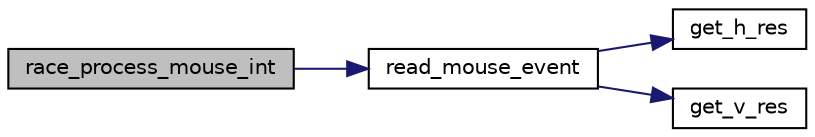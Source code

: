 digraph "race_process_mouse_int"
{
 // INTERACTIVE_SVG=YES
 // LATEX_PDF_SIZE
  edge [fontname="Helvetica",fontsize="10",labelfontname="Helvetica",labelfontsize="10"];
  node [fontname="Helvetica",fontsize="10",shape=record];
  rankdir="LR";
  Node1 [label="race_process_mouse_int",height=0.2,width=0.4,color="black", fillcolor="grey75", style="filled", fontcolor="black",tooltip=" "];
  Node1 -> Node2 [color="midnightblue",fontsize="10",style="solid",fontname="Helvetica"];
  Node2 [label="read_mouse_event",height=0.2,width=0.4,color="black", fillcolor="white", style="filled",URL="$menus_8h.html#a5829b4e17402c172e055ec0491f94ac7",tooltip=" "];
  Node2 -> Node3 [color="midnightblue",fontsize="10",style="solid",fontname="Helvetica"];
  Node3 [label="get_h_res",height=0.2,width=0.4,color="black", fillcolor="white", style="filled",URL="$graphic_8h.html#a790ce9140cfb9031a913e9e66a7e82b6",tooltip=" "];
  Node2 -> Node4 [color="midnightblue",fontsize="10",style="solid",fontname="Helvetica"];
  Node4 [label="get_v_res",height=0.2,width=0.4,color="black", fillcolor="white", style="filled",URL="$graphic_8h.html#aa824fe357259dac616f3fe9f2eba1dab",tooltip=" "];
}
